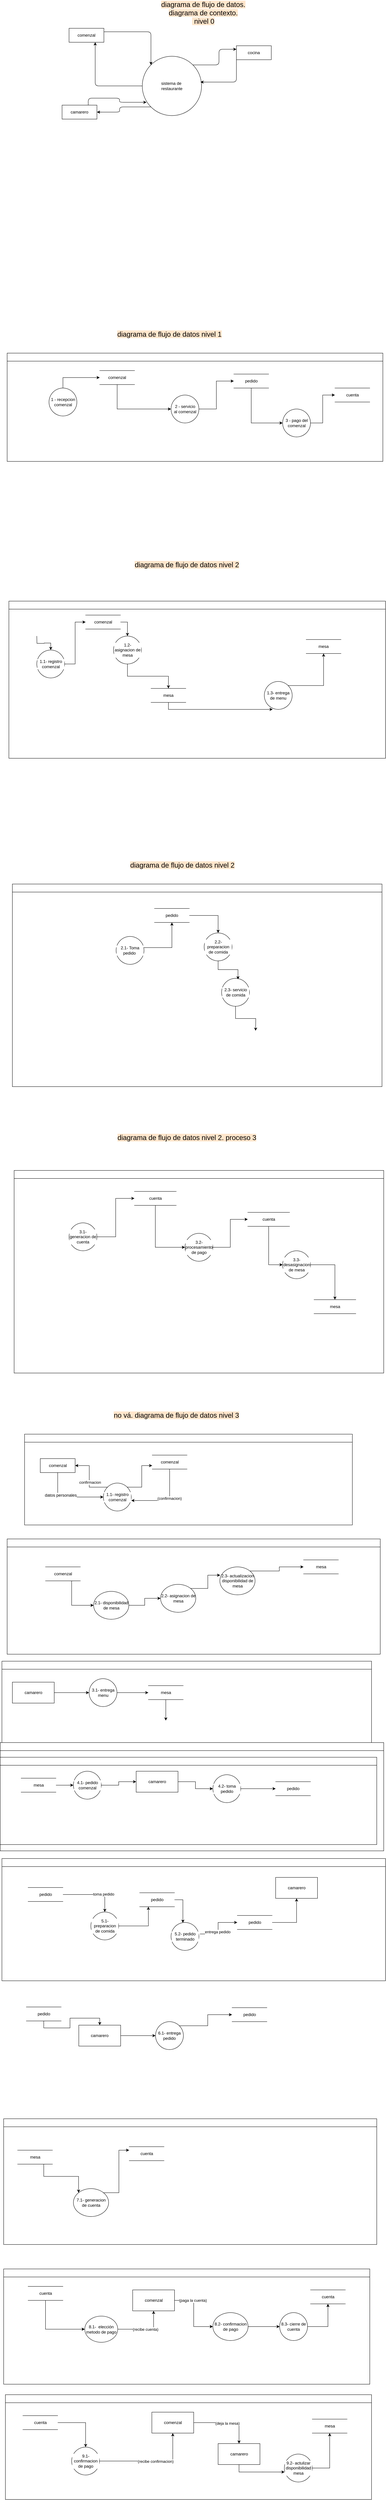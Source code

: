 <mxfile version="24.7.5" pages="2">
  <diagram name="DFD" id="tKVeg3ggSsishcGOA-tO">
    <mxGraphModel dx="1665" dy="1492" grid="1" gridSize="10" guides="1" tooltips="1" connect="1" arrows="1" fold="1" page="1" pageScale="1" pageWidth="1169" pageHeight="827" math="0" shadow="0">
      <root>
        <mxCell id="0" />
        <mxCell id="1" parent="0" />
        <mxCell id="35xZo89x4o3O-BKi1LXz-7" style="edgeStyle=orthogonalEdgeStyle;shape=connector;curved=0;rounded=1;orthogonalLoop=1;jettySize=auto;html=1;exitX=1;exitY=0.25;exitDx=0;exitDy=0;entryX=0;entryY=0;entryDx=0;entryDy=0;strokeColor=default;align=center;verticalAlign=middle;fontFamily=Helvetica;fontSize=12;fontColor=default;labelBackgroundColor=default;endArrow=classic;" parent="1" source="xR-uebJGpudryA0DvjkG-1" target="35xZo89x4o3O-BKi1LXz-3" edge="1">
          <mxGeometry relative="1" as="geometry" />
        </mxCell>
        <mxCell id="xR-uebJGpudryA0DvjkG-1" value="comenzal" style="rounded=0;whiteSpace=wrap;html=1;" parent="1" vertex="1">
          <mxGeometry x="230" y="-610" width="100" height="40" as="geometry" />
        </mxCell>
        <mxCell id="35xZo89x4o3O-BKi1LXz-1" value="camarero" style="rounded=0;whiteSpace=wrap;html=1;" parent="1" vertex="1">
          <mxGeometry x="210" y="-390" width="100" height="40" as="geometry" />
        </mxCell>
        <mxCell id="35xZo89x4o3O-BKi1LXz-2" value="cocina" style="rounded=0;whiteSpace=wrap;html=1;" parent="1" vertex="1">
          <mxGeometry x="710" y="-560" width="100" height="40" as="geometry" />
        </mxCell>
        <mxCell id="35xZo89x4o3O-BKi1LXz-5" style="edgeStyle=orthogonalEdgeStyle;rounded=1;orthogonalLoop=1;jettySize=auto;html=1;exitX=1;exitY=0;exitDx=0;exitDy=0;entryX=0;entryY=0.25;entryDx=0;entryDy=0;fontFamily=Helvetica;fontSize=12;fontColor=default;curved=0;" parent="1" source="35xZo89x4o3O-BKi1LXz-3" target="35xZo89x4o3O-BKi1LXz-2" edge="1">
          <mxGeometry relative="1" as="geometry" />
        </mxCell>
        <mxCell id="35xZo89x4o3O-BKi1LXz-12" style="edgeStyle=orthogonalEdgeStyle;shape=connector;curved=0;rounded=1;orthogonalLoop=1;jettySize=auto;html=1;exitX=0;exitY=0.5;exitDx=0;exitDy=0;entryX=0.75;entryY=1;entryDx=0;entryDy=0;strokeColor=default;align=center;verticalAlign=middle;fontFamily=Helvetica;fontSize=12;fontColor=default;labelBackgroundColor=default;endArrow=classic;" parent="1" source="35xZo89x4o3O-BKi1LXz-3" target="xR-uebJGpudryA0DvjkG-1" edge="1">
          <mxGeometry relative="1" as="geometry" />
        </mxCell>
        <mxCell id="35xZo89x4o3O-BKi1LXz-14" style="edgeStyle=orthogonalEdgeStyle;shape=connector;curved=0;rounded=1;orthogonalLoop=1;jettySize=auto;html=1;exitX=0;exitY=1;exitDx=0;exitDy=0;entryX=1;entryY=0.5;entryDx=0;entryDy=0;strokeColor=default;align=center;verticalAlign=middle;fontFamily=Helvetica;fontSize=12;fontColor=default;labelBackgroundColor=default;endArrow=classic;" parent="1" source="35xZo89x4o3O-BKi1LXz-3" target="35xZo89x4o3O-BKi1LXz-1" edge="1">
          <mxGeometry relative="1" as="geometry" />
        </mxCell>
        <mxCell id="35xZo89x4o3O-BKi1LXz-3" value="sistema de&amp;nbsp;&lt;div&gt;restaurante&lt;/div&gt;" style="ellipse;whiteSpace=wrap;html=1;aspect=fixed;rounded=0;strokeColor=default;align=center;verticalAlign=middle;fontFamily=Helvetica;fontSize=12;fontColor=default;fillColor=default;" parent="1" vertex="1">
          <mxGeometry x="440" y="-530" width="170" height="170" as="geometry" />
        </mxCell>
        <mxCell id="35xZo89x4o3O-BKi1LXz-6" style="edgeStyle=orthogonalEdgeStyle;shape=connector;curved=0;rounded=1;orthogonalLoop=1;jettySize=auto;html=1;exitX=0;exitY=1;exitDx=0;exitDy=0;entryX=0.982;entryY=0.435;entryDx=0;entryDy=0;entryPerimeter=0;strokeColor=default;align=center;verticalAlign=middle;fontFamily=Helvetica;fontSize=12;fontColor=default;labelBackgroundColor=default;endArrow=classic;" parent="1" source="35xZo89x4o3O-BKi1LXz-2" target="35xZo89x4o3O-BKi1LXz-3" edge="1">
          <mxGeometry relative="1" as="geometry" />
        </mxCell>
        <mxCell id="35xZo89x4o3O-BKi1LXz-13" style="edgeStyle=orthogonalEdgeStyle;shape=connector;curved=0;rounded=1;orthogonalLoop=1;jettySize=auto;html=1;exitX=0.75;exitY=0;exitDx=0;exitDy=0;entryX=0.071;entryY=0.776;entryDx=0;entryDy=0;entryPerimeter=0;strokeColor=default;align=center;verticalAlign=middle;fontFamily=Helvetica;fontSize=12;fontColor=default;labelBackgroundColor=default;endArrow=classic;" parent="1" source="35xZo89x4o3O-BKi1LXz-1" target="35xZo89x4o3O-BKi1LXz-3" edge="1">
          <mxGeometry relative="1" as="geometry" />
        </mxCell>
        <mxCell id="35xZo89x4o3O-BKi1LXz-15" value="&lt;font style=&quot;font-size: 20px; background-color: rgb(255, 230, 204);&quot;&gt;diagrama de flujo de datos. &lt;br&gt;diagrama de contexto.&lt;br&gt;&amp;nbsp;nivel 0&lt;/font&gt;" style="text;html=1;align=center;verticalAlign=middle;whiteSpace=wrap;rounded=0;fontFamily=Helvetica;fontSize=12;fontColor=default;labelBackgroundColor=default;" parent="1" vertex="1">
          <mxGeometry x="400" y="-670" width="430" height="30" as="geometry" />
        </mxCell>
        <mxCell id="35xZo89x4o3O-BKi1LXz-17" value="&lt;font style=&quot;font-size: 20px; background-color: rgb(255, 230, 204);&quot;&gt;diagrama de flujo de datos nivel 1&lt;/font&gt;" style="text;html=1;align=center;verticalAlign=middle;whiteSpace=wrap;rounded=0;fontFamily=Helvetica;fontSize=12;fontColor=default;labelBackgroundColor=default;" parent="1" vertex="1">
          <mxGeometry x="302.5" y="250" width="430" height="30" as="geometry" />
        </mxCell>
        <mxCell id="35xZo89x4o3O-BKi1LXz-25" value="" style="swimlane;whiteSpace=wrap;html=1;rounded=0;strokeColor=default;align=center;verticalAlign=middle;fontFamily=Helvetica;fontSize=12;fontColor=default;labelBackgroundColor=default;fillColor=default;" parent="1" vertex="1">
          <mxGeometry x="57.5" y="1030" width="1080" height="450" as="geometry">
            <mxRectangle x="115" y="460" width="90" height="30" as="alternateBounds" />
          </mxGeometry>
        </mxCell>
        <mxCell id="r-UByd7eORqH0IU8JEel-66" style="edgeStyle=orthogonalEdgeStyle;rounded=0;orthogonalLoop=1;jettySize=auto;html=1;exitX=1;exitY=0.5;exitDx=0;exitDy=0;entryX=0;entryY=0.5;entryDx=0;entryDy=0;" parent="35xZo89x4o3O-BKi1LXz-25" source="35xZo89x4o3O-BKi1LXz-26" target="35xZo89x4o3O-BKi1LXz-39" edge="1">
          <mxGeometry relative="1" as="geometry" />
        </mxCell>
        <mxCell id="35xZo89x4o3O-BKi1LXz-26" value="1.1- registro comenzal" style="ellipse;whiteSpace=wrap;html=1;aspect=fixed;rounded=0;strokeColor=default;align=center;verticalAlign=middle;fontFamily=Helvetica;fontSize=12;fontColor=default;labelBackgroundColor=default;fillColor=default;" parent="35xZo89x4o3O-BKi1LXz-25" vertex="1">
          <mxGeometry x="80" y="140" width="80" height="80" as="geometry" />
        </mxCell>
        <mxCell id="r-UByd7eORqH0IU8JEel-58" style="edgeStyle=orthogonalEdgeStyle;rounded=0;orthogonalLoop=1;jettySize=auto;html=1;exitX=0.5;exitY=1;exitDx=0;exitDy=0;entryX=0.5;entryY=0;entryDx=0;entryDy=0;" parent="35xZo89x4o3O-BKi1LXz-25" source="35xZo89x4o3O-BKi1LXz-27" target="r-UByd7eORqH0IU8JEel-57" edge="1">
          <mxGeometry relative="1" as="geometry" />
        </mxCell>
        <mxCell id="35xZo89x4o3O-BKi1LXz-27" value="1.2- asignacion de mesa" style="ellipse;whiteSpace=wrap;html=1;aspect=fixed;rounded=0;strokeColor=default;align=center;verticalAlign=middle;fontFamily=Helvetica;fontSize=12;fontColor=default;labelBackgroundColor=default;fillColor=default;" parent="35xZo89x4o3O-BKi1LXz-25" vertex="1">
          <mxGeometry x="300" y="100" width="80" height="80" as="geometry" />
        </mxCell>
        <mxCell id="r-UByd7eORqH0IU8JEel-64" style="edgeStyle=orthogonalEdgeStyle;rounded=0;orthogonalLoop=1;jettySize=auto;html=1;exitX=1;exitY=0.5;exitDx=0;exitDy=0;" parent="35xZo89x4o3O-BKi1LXz-25" source="35xZo89x4o3O-BKi1LXz-39" target="35xZo89x4o3O-BKi1LXz-27" edge="1">
          <mxGeometry relative="1" as="geometry" />
        </mxCell>
        <mxCell id="35xZo89x4o3O-BKi1LXz-39" value="comenzal" style="shape=partialRectangle;whiteSpace=wrap;html=1;left=0;right=0;fillColor=none;rounded=0;strokeColor=default;align=center;verticalAlign=middle;fontFamily=Helvetica;fontSize=12;fontColor=default;labelBackgroundColor=default;" parent="35xZo89x4o3O-BKi1LXz-25" vertex="1">
          <mxGeometry x="220" y="40" width="100" height="40" as="geometry" />
        </mxCell>
        <mxCell id="r-UByd7eORqH0IU8JEel-65" style="edgeStyle=orthogonalEdgeStyle;rounded=0;orthogonalLoop=1;jettySize=auto;html=1;exitX=0.5;exitY=1;exitDx=0;exitDy=0;" parent="35xZo89x4o3O-BKi1LXz-25" target="35xZo89x4o3O-BKi1LXz-26" edge="1">
          <mxGeometry relative="1" as="geometry">
            <mxPoint x="80" y="100" as="sourcePoint" />
          </mxGeometry>
        </mxCell>
        <mxCell id="r-UByd7eORqH0IU8JEel-59" style="edgeStyle=orthogonalEdgeStyle;rounded=0;orthogonalLoop=1;jettySize=auto;html=1;exitX=0.5;exitY=1;exitDx=0;exitDy=0;entryX=0.3;entryY=0.988;entryDx=0;entryDy=0;entryPerimeter=0;" parent="35xZo89x4o3O-BKi1LXz-25" source="r-UByd7eORqH0IU8JEel-57" target="9GQM13vwtOAGKBeuw_km-107" edge="1">
          <mxGeometry relative="1" as="geometry">
            <mxPoint x="627.5" y="340" as="targetPoint" />
          </mxGeometry>
        </mxCell>
        <mxCell id="r-UByd7eORqH0IU8JEel-57" value="mesa" style="shape=partialRectangle;whiteSpace=wrap;html=1;left=0;right=0;fillColor=none;rounded=0;strokeColor=default;align=center;verticalAlign=middle;fontFamily=Helvetica;fontSize=12;fontColor=default;labelBackgroundColor=default;" parent="35xZo89x4o3O-BKi1LXz-25" vertex="1">
          <mxGeometry x="407.5" y="250" width="100" height="40" as="geometry" />
        </mxCell>
        <mxCell id="w0YGKXnftM9V9Y6ZemWU-2" style="edgeStyle=orthogonalEdgeStyle;rounded=0;orthogonalLoop=1;jettySize=auto;html=1;exitX=1;exitY=0;exitDx=0;exitDy=0;entryX=0.5;entryY=1;entryDx=0;entryDy=0;fontFamily=Helvetica;fontSize=12;fontColor=default;" edge="1" parent="35xZo89x4o3O-BKi1LXz-25" source="9GQM13vwtOAGKBeuw_km-107" target="w0YGKXnftM9V9Y6ZemWU-1">
          <mxGeometry relative="1" as="geometry" />
        </mxCell>
        <mxCell id="9GQM13vwtOAGKBeuw_km-107" value="1.3- entrega de menu" style="ellipse;whiteSpace=wrap;html=1;rounded=0;" parent="35xZo89x4o3O-BKi1LXz-25" vertex="1">
          <mxGeometry x="732.5" y="230" width="80" height="80" as="geometry" />
        </mxCell>
        <mxCell id="w0YGKXnftM9V9Y6ZemWU-1" value="mesa" style="shape=partialRectangle;whiteSpace=wrap;html=1;left=0;right=0;fillColor=none;rounded=0;strokeColor=default;align=center;verticalAlign=middle;fontFamily=Helvetica;fontSize=12;fontColor=default;labelBackgroundColor=default;" vertex="1" parent="35xZo89x4o3O-BKi1LXz-25">
          <mxGeometry x="852.5" y="110" width="100" height="40" as="geometry" />
        </mxCell>
        <mxCell id="35xZo89x4o3O-BKi1LXz-36" value="&lt;font data-dm-inline-bgcolor=&quot;&quot; style=&quot;font-size: 20px; background-color: rgb(255, 230, 204); --dm-inline-bgcolor: #4d2100;&quot;&gt;no vá. diagrama de flujo de datos nivel 3&lt;/font&gt;" style="text;html=1;align=center;verticalAlign=middle;whiteSpace=wrap;rounded=0;fontFamily=Helvetica;fontSize=12;fontColor=default;labelBackgroundColor=default;" parent="1" vertex="1">
          <mxGeometry x="322.5" y="3345" width="430" height="30" as="geometry" />
        </mxCell>
        <mxCell id="35xZo89x4o3O-BKi1LXz-37" value="" style="swimlane;whiteSpace=wrap;html=1;rounded=0;strokeColor=default;align=center;verticalAlign=middle;fontFamily=Helvetica;fontSize=12;fontColor=default;labelBackgroundColor=default;fillColor=default;startSize=23;" parent="1" vertex="1">
          <mxGeometry x="102.5" y="3415" width="940" height="260" as="geometry" />
        </mxCell>
        <mxCell id="9GQM13vwtOAGKBeuw_km-28" style="edgeStyle=orthogonalEdgeStyle;rounded=0;orthogonalLoop=1;jettySize=auto;html=1;exitX=0;exitY=0;exitDx=0;exitDy=0;entryX=1;entryY=0.5;entryDx=0;entryDy=0;" parent="35xZo89x4o3O-BKi1LXz-37" source="35xZo89x4o3O-BKi1LXz-38" target="35xZo89x4o3O-BKi1LXz-53" edge="1">
          <mxGeometry relative="1" as="geometry" />
        </mxCell>
        <mxCell id="9GQM13vwtOAGKBeuw_km-29" value="confirmacion" style="edgeLabel;html=1;align=center;verticalAlign=middle;resizable=0;points=[];" parent="9GQM13vwtOAGKBeuw_km-28" vertex="1" connectable="0">
          <mxGeometry x="-0.139" y="-2" relative="1" as="geometry">
            <mxPoint as="offset" />
          </mxGeometry>
        </mxCell>
        <mxCell id="9GQM13vwtOAGKBeuw_km-32" style="edgeStyle=orthogonalEdgeStyle;rounded=0;orthogonalLoop=1;jettySize=auto;html=1;exitX=1;exitY=0;exitDx=0;exitDy=0;entryX=0;entryY=0.75;entryDx=0;entryDy=0;" parent="35xZo89x4o3O-BKi1LXz-37" source="35xZo89x4o3O-BKi1LXz-38" target="9GQM13vwtOAGKBeuw_km-30" edge="1">
          <mxGeometry relative="1" as="geometry" />
        </mxCell>
        <mxCell id="35xZo89x4o3O-BKi1LXz-38" value="1.1- registro comenzal" style="ellipse;whiteSpace=wrap;html=1;aspect=fixed;rounded=0;strokeColor=default;align=center;verticalAlign=middle;fontFamily=Helvetica;fontSize=12;fontColor=default;labelBackgroundColor=default;fillColor=default;" parent="35xZo89x4o3O-BKi1LXz-37" vertex="1">
          <mxGeometry x="226" y="140" width="80" height="80" as="geometry" />
        </mxCell>
        <mxCell id="35xZo89x4o3O-BKi1LXz-54" style="edgeStyle=orthogonalEdgeStyle;shape=connector;curved=0;rounded=1;orthogonalLoop=1;jettySize=auto;html=1;exitX=0.5;exitY=1;exitDx=0;exitDy=0;entryX=0;entryY=0.5;entryDx=0;entryDy=0;strokeColor=default;align=center;verticalAlign=middle;fontFamily=Helvetica;fontSize=12;fontColor=default;labelBackgroundColor=default;endArrow=classic;" parent="35xZo89x4o3O-BKi1LXz-37" source="35xZo89x4o3O-BKi1LXz-53" target="35xZo89x4o3O-BKi1LXz-38" edge="1">
          <mxGeometry relative="1" as="geometry" />
        </mxCell>
        <mxCell id="35xZo89x4o3O-BKi1LXz-55" value="datos personales" style="edgeLabel;html=1;align=center;verticalAlign=middle;resizable=0;points=[];rounded=0;strokeColor=default;fontFamily=Helvetica;fontSize=12;fontColor=default;labelBackgroundColor=default;fillColor=none;" parent="35xZo89x4o3O-BKi1LXz-54" vertex="1" connectable="0">
          <mxGeometry x="-0.221" y="5" relative="1" as="geometry">
            <mxPoint as="offset" />
          </mxGeometry>
        </mxCell>
        <mxCell id="35xZo89x4o3O-BKi1LXz-53" value="comenzal" style="rounded=0;whiteSpace=wrap;html=1;" parent="35xZo89x4o3O-BKi1LXz-37" vertex="1">
          <mxGeometry x="45" y="70" width="100" height="40" as="geometry" />
        </mxCell>
        <mxCell id="9GQM13vwtOAGKBeuw_km-30" value="comenzal" style="shape=partialRectangle;whiteSpace=wrap;html=1;left=0;right=0;fillColor=none;rounded=0;strokeColor=default;align=center;verticalAlign=middle;fontFamily=Helvetica;fontSize=12;fontColor=default;labelBackgroundColor=default;" parent="35xZo89x4o3O-BKi1LXz-37" vertex="1">
          <mxGeometry x="366" y="60" width="100" height="40" as="geometry" />
        </mxCell>
        <mxCell id="9GQM13vwtOAGKBeuw_km-43" style="edgeStyle=orthogonalEdgeStyle;rounded=0;orthogonalLoop=1;jettySize=auto;html=1;exitX=0.5;exitY=1;exitDx=0;exitDy=0;entryX=1;entryY=0.625;entryDx=0;entryDy=0;entryPerimeter=0;" parent="35xZo89x4o3O-BKi1LXz-37" source="9GQM13vwtOAGKBeuw_km-30" target="35xZo89x4o3O-BKi1LXz-38" edge="1">
          <mxGeometry relative="1" as="geometry" />
        </mxCell>
        <mxCell id="r-UByd7eORqH0IU8JEel-9" value="(confirmacion)" style="edgeLabel;html=1;align=center;verticalAlign=middle;resizable=0;points=[];" parent="9GQM13vwtOAGKBeuw_km-43" vertex="1" connectable="0">
          <mxGeometry x="-0.16" y="-1" relative="1" as="geometry">
            <mxPoint as="offset" />
          </mxGeometry>
        </mxCell>
        <mxCell id="9GQM13vwtOAGKBeuw_km-44" value="" style="swimlane;whiteSpace=wrap;html=1;" parent="1" vertex="1">
          <mxGeometry x="52.5" y="3715" width="1070" height="330" as="geometry" />
        </mxCell>
        <mxCell id="9GQM13vwtOAGKBeuw_km-46" value="comenzal" style="shape=partialRectangle;whiteSpace=wrap;html=1;left=0;right=0;fillColor=none;rounded=0;strokeColor=default;align=center;verticalAlign=middle;fontFamily=Helvetica;fontSize=12;fontColor=default;labelBackgroundColor=default;" parent="9GQM13vwtOAGKBeuw_km-44" vertex="1">
          <mxGeometry x="110" y="80" width="100" height="40" as="geometry" />
        </mxCell>
        <mxCell id="9GQM13vwtOAGKBeuw_km-54" value="2.2- asignacion de mesa" style="ellipse;whiteSpace=wrap;html=1;aspect=fixed;" parent="9GQM13vwtOAGKBeuw_km-44" vertex="1">
          <mxGeometry x="440" y="130" width="101" height="80" as="geometry" />
        </mxCell>
        <mxCell id="9GQM13vwtOAGKBeuw_km-56" value="mesa" style="shape=partialRectangle;whiteSpace=wrap;html=1;left=0;right=0;fillColor=none;rounded=0;strokeColor=default;align=center;verticalAlign=middle;fontFamily=Helvetica;fontSize=12;fontColor=default;labelBackgroundColor=default;" parent="9GQM13vwtOAGKBeuw_km-44" vertex="1">
          <mxGeometry x="850" y="60" width="100" height="40" as="geometry" />
        </mxCell>
        <mxCell id="9GQM13vwtOAGKBeuw_km-61" style="edgeStyle=orthogonalEdgeStyle;rounded=0;orthogonalLoop=1;jettySize=auto;html=1;exitX=1;exitY=0;exitDx=0;exitDy=0;" parent="9GQM13vwtOAGKBeuw_km-44" source="9GQM13vwtOAGKBeuw_km-59" target="9GQM13vwtOAGKBeuw_km-56" edge="1">
          <mxGeometry relative="1" as="geometry" />
        </mxCell>
        <mxCell id="9GQM13vwtOAGKBeuw_km-59" value="2.3- actualizacion disponibilidad de mesa" style="ellipse;whiteSpace=wrap;html=1;aspect=fixed;" parent="9GQM13vwtOAGKBeuw_km-44" vertex="1">
          <mxGeometry x="610" y="80" width="101" height="80" as="geometry" />
        </mxCell>
        <mxCell id="9GQM13vwtOAGKBeuw_km-60" style="edgeStyle=orthogonalEdgeStyle;rounded=0;orthogonalLoop=1;jettySize=auto;html=1;exitX=1;exitY=0;exitDx=0;exitDy=0;entryX=0.01;entryY=0.297;entryDx=0;entryDy=0;entryPerimeter=0;" parent="9GQM13vwtOAGKBeuw_km-44" source="9GQM13vwtOAGKBeuw_km-54" target="9GQM13vwtOAGKBeuw_km-59" edge="1">
          <mxGeometry relative="1" as="geometry" />
        </mxCell>
        <mxCell id="9GQM13vwtOAGKBeuw_km-55" style="edgeStyle=orthogonalEdgeStyle;rounded=0;orthogonalLoop=1;jettySize=auto;html=1;exitX=1;exitY=0.5;exitDx=0;exitDy=0;entryX=0;entryY=0.5;entryDx=0;entryDy=0;" parent="1" source="9GQM13vwtOAGKBeuw_km-47" target="9GQM13vwtOAGKBeuw_km-54" edge="1">
          <mxGeometry relative="1" as="geometry" />
        </mxCell>
        <mxCell id="9GQM13vwtOAGKBeuw_km-47" value="2.1- disponibilidad de mesa" style="ellipse;whiteSpace=wrap;html=1;aspect=fixed;" parent="1" vertex="1">
          <mxGeometry x="300.5" y="3865" width="101" height="80" as="geometry" />
        </mxCell>
        <mxCell id="9GQM13vwtOAGKBeuw_km-48" style="edgeStyle=orthogonalEdgeStyle;rounded=0;orthogonalLoop=1;jettySize=auto;html=1;exitX=0.75;exitY=1;exitDx=0;exitDy=0;entryX=0;entryY=0.5;entryDx=0;entryDy=0;" parent="1" source="9GQM13vwtOAGKBeuw_km-46" target="9GQM13vwtOAGKBeuw_km-47" edge="1">
          <mxGeometry relative="1" as="geometry" />
        </mxCell>
        <mxCell id="9GQM13vwtOAGKBeuw_km-45" value="" style="swimlane;whiteSpace=wrap;html=1;startSize=23;" parent="1" vertex="1">
          <mxGeometry x="42.5" y="5375" width="1070" height="360" as="geometry" />
        </mxCell>
        <mxCell id="9GQM13vwtOAGKBeuw_km-62" value="mesa" style="shape=partialRectangle;whiteSpace=wrap;html=1;left=0;right=0;fillColor=none;rounded=0;strokeColor=default;align=center;verticalAlign=middle;fontFamily=Helvetica;fontSize=12;fontColor=default;labelBackgroundColor=default;" parent="9GQM13vwtOAGKBeuw_km-45" vertex="1">
          <mxGeometry x="40" y="90" width="100" height="40" as="geometry" />
        </mxCell>
        <mxCell id="9GQM13vwtOAGKBeuw_km-75" style="edgeStyle=orthogonalEdgeStyle;rounded=0;orthogonalLoop=1;jettySize=auto;html=1;exitX=1;exitY=0;exitDx=0;exitDy=0;entryX=0;entryY=0.25;entryDx=0;entryDy=0;" parent="9GQM13vwtOAGKBeuw_km-45" source="9GQM13vwtOAGKBeuw_km-65" target="9GQM13vwtOAGKBeuw_km-74" edge="1">
          <mxGeometry relative="1" as="geometry" />
        </mxCell>
        <mxCell id="9GQM13vwtOAGKBeuw_km-65" value="7.1- generacion de cuenta" style="ellipse;whiteSpace=wrap;html=1;aspect=fixed;" parent="9GQM13vwtOAGKBeuw_km-45" vertex="1">
          <mxGeometry x="200" y="200" width="101" height="80" as="geometry" />
        </mxCell>
        <mxCell id="9GQM13vwtOAGKBeuw_km-67" style="edgeStyle=orthogonalEdgeStyle;rounded=0;orthogonalLoop=1;jettySize=auto;html=1;exitX=0.75;exitY=1;exitDx=0;exitDy=0;entryX=0;entryY=0;entryDx=0;entryDy=0;" parent="9GQM13vwtOAGKBeuw_km-45" source="9GQM13vwtOAGKBeuw_km-62" target="9GQM13vwtOAGKBeuw_km-65" edge="1">
          <mxGeometry relative="1" as="geometry">
            <mxPoint x="155.757" y="198.96" as="targetPoint" />
          </mxGeometry>
        </mxCell>
        <mxCell id="9GQM13vwtOAGKBeuw_km-74" value="cuenta" style="shape=partialRectangle;whiteSpace=wrap;html=1;left=0;right=0;fillColor=none;rounded=0;strokeColor=default;align=center;verticalAlign=middle;fontFamily=Helvetica;fontSize=12;fontColor=default;labelBackgroundColor=default;" parent="9GQM13vwtOAGKBeuw_km-45" vertex="1">
          <mxGeometry x="360" y="80" width="100" height="40" as="geometry" />
        </mxCell>
        <mxCell id="9GQM13vwtOAGKBeuw_km-76" value="" style="swimlane;whiteSpace=wrap;html=1;" parent="1" vertex="1">
          <mxGeometry x="42.5" y="5805" width="1050" height="330" as="geometry" />
        </mxCell>
        <mxCell id="9GQM13vwtOAGKBeuw_km-81" style="edgeStyle=orthogonalEdgeStyle;rounded=0;orthogonalLoop=1;jettySize=auto;html=1;exitX=0.5;exitY=1;exitDx=0;exitDy=0;entryX=0;entryY=0.5;entryDx=0;entryDy=0;" parent="9GQM13vwtOAGKBeuw_km-76" source="9GQM13vwtOAGKBeuw_km-77" target="9GQM13vwtOAGKBeuw_km-80" edge="1">
          <mxGeometry relative="1" as="geometry" />
        </mxCell>
        <mxCell id="9GQM13vwtOAGKBeuw_km-77" value="cuenta" style="shape=partialRectangle;whiteSpace=wrap;html=1;left=0;right=0;fillColor=none;rounded=0;strokeColor=default;align=center;verticalAlign=middle;fontFamily=Helvetica;fontSize=12;fontColor=default;labelBackgroundColor=default;" parent="9GQM13vwtOAGKBeuw_km-76" vertex="1">
          <mxGeometry x="70" y="50" width="100" height="40" as="geometry" />
        </mxCell>
        <mxCell id="9GQM13vwtOAGKBeuw_km-84" value="" style="edgeStyle=orthogonalEdgeStyle;rounded=0;orthogonalLoop=1;jettySize=auto;html=1;" parent="9GQM13vwtOAGKBeuw_km-76" source="9GQM13vwtOAGKBeuw_km-78" target="9GQM13vwtOAGKBeuw_km-83" edge="1">
          <mxGeometry relative="1" as="geometry" />
        </mxCell>
        <mxCell id="9GQM13vwtOAGKBeuw_km-78" value="8.2- confirmacion de pago" style="ellipse;whiteSpace=wrap;html=1;aspect=fixed;" parent="9GQM13vwtOAGKBeuw_km-76" vertex="1">
          <mxGeometry x="600" y="125" width="101" height="80" as="geometry" />
        </mxCell>
        <mxCell id="9GQM13vwtOAGKBeuw_km-101" value="" style="edgeStyle=orthogonalEdgeStyle;rounded=0;orthogonalLoop=1;jettySize=auto;html=1;" parent="9GQM13vwtOAGKBeuw_km-76" source="9GQM13vwtOAGKBeuw_km-80" target="9GQM13vwtOAGKBeuw_km-100" edge="1">
          <mxGeometry relative="1" as="geometry" />
        </mxCell>
        <mxCell id="9GQM13vwtOAGKBeuw_km-104" value="(recibe cuenta)" style="edgeLabel;html=1;align=center;verticalAlign=middle;resizable=0;points=[];" parent="9GQM13vwtOAGKBeuw_km-101" vertex="1" connectable="0">
          <mxGeometry x="0.02" relative="1" as="geometry">
            <mxPoint as="offset" />
          </mxGeometry>
        </mxCell>
        <mxCell id="9GQM13vwtOAGKBeuw_km-80" value="8.1-&amp;nbsp; elección metodo de pago" style="ellipse;whiteSpace=wrap;html=1;aspect=fixed;" parent="9GQM13vwtOAGKBeuw_km-76" vertex="1">
          <mxGeometry x="232.62" y="135" width="94.68" height="75" as="geometry" />
        </mxCell>
        <mxCell id="9GQM13vwtOAGKBeuw_km-86" style="edgeStyle=orthogonalEdgeStyle;rounded=0;orthogonalLoop=1;jettySize=auto;html=1;exitX=1;exitY=0.5;exitDx=0;exitDy=0;" parent="9GQM13vwtOAGKBeuw_km-76" source="9GQM13vwtOAGKBeuw_km-83" target="9GQM13vwtOAGKBeuw_km-85" edge="1">
          <mxGeometry relative="1" as="geometry" />
        </mxCell>
        <mxCell id="9GQM13vwtOAGKBeuw_km-83" value="8.3- cierre de cuenta" style="ellipse;whiteSpace=wrap;html=1;" parent="9GQM13vwtOAGKBeuw_km-76" vertex="1">
          <mxGeometry x="791.5" y="125" width="80" height="80" as="geometry" />
        </mxCell>
        <mxCell id="9GQM13vwtOAGKBeuw_km-85" value="cuenta" style="shape=partialRectangle;whiteSpace=wrap;html=1;left=0;right=0;fillColor=none;rounded=0;strokeColor=default;align=center;verticalAlign=middle;fontFamily=Helvetica;fontSize=12;fontColor=default;labelBackgroundColor=default;" parent="9GQM13vwtOAGKBeuw_km-76" vertex="1">
          <mxGeometry x="880" y="60" width="100" height="40" as="geometry" />
        </mxCell>
        <mxCell id="9GQM13vwtOAGKBeuw_km-102" style="edgeStyle=orthogonalEdgeStyle;rounded=0;orthogonalLoop=1;jettySize=auto;html=1;exitX=1;exitY=0.5;exitDx=0;exitDy=0;entryX=0;entryY=0.5;entryDx=0;entryDy=0;" parent="9GQM13vwtOAGKBeuw_km-76" source="9GQM13vwtOAGKBeuw_km-100" target="9GQM13vwtOAGKBeuw_km-78" edge="1">
          <mxGeometry relative="1" as="geometry" />
        </mxCell>
        <mxCell id="9GQM13vwtOAGKBeuw_km-103" value="(paga la cuenta)" style="edgeLabel;html=1;align=center;verticalAlign=middle;resizable=0;points=[];" parent="9GQM13vwtOAGKBeuw_km-102" vertex="1" connectable="0">
          <mxGeometry x="-0.437" relative="1" as="geometry">
            <mxPoint as="offset" />
          </mxGeometry>
        </mxCell>
        <mxCell id="9GQM13vwtOAGKBeuw_km-100" value="comenzal" style="whiteSpace=wrap;html=1;" parent="9GQM13vwtOAGKBeuw_km-76" vertex="1">
          <mxGeometry x="370" y="60" width="120" height="60" as="geometry" />
        </mxCell>
        <mxCell id="9GQM13vwtOAGKBeuw_km-87" value="" style="swimlane;whiteSpace=wrap;html=1;" parent="1" vertex="1">
          <mxGeometry x="47.5" y="6165" width="1050" height="300" as="geometry" />
        </mxCell>
        <mxCell id="9GQM13vwtOAGKBeuw_km-90" value="" style="edgeStyle=orthogonalEdgeStyle;rounded=0;orthogonalLoop=1;jettySize=auto;html=1;" parent="9GQM13vwtOAGKBeuw_km-87" source="9GQM13vwtOAGKBeuw_km-88" target="9GQM13vwtOAGKBeuw_km-89" edge="1">
          <mxGeometry relative="1" as="geometry" />
        </mxCell>
        <mxCell id="9GQM13vwtOAGKBeuw_km-88" value="cuenta" style="shape=partialRectangle;whiteSpace=wrap;html=1;left=0;right=0;fillColor=none;rounded=0;strokeColor=default;align=center;verticalAlign=middle;fontFamily=Helvetica;fontSize=12;fontColor=default;labelBackgroundColor=default;" parent="9GQM13vwtOAGKBeuw_km-87" vertex="1">
          <mxGeometry x="50" y="60" width="100" height="40" as="geometry" />
        </mxCell>
        <mxCell id="9GQM13vwtOAGKBeuw_km-96" value="" style="edgeStyle=orthogonalEdgeStyle;rounded=0;orthogonalLoop=1;jettySize=auto;html=1;" parent="9GQM13vwtOAGKBeuw_km-87" source="9GQM13vwtOAGKBeuw_km-89" target="9GQM13vwtOAGKBeuw_km-95" edge="1">
          <mxGeometry relative="1" as="geometry" />
        </mxCell>
        <mxCell id="9GQM13vwtOAGKBeuw_km-98" value="(recibe confirmacion)" style="edgeLabel;html=1;align=center;verticalAlign=middle;resizable=0;points=[];" parent="9GQM13vwtOAGKBeuw_km-96" vertex="1" connectable="0">
          <mxGeometry x="0.107" y="-1" relative="1" as="geometry">
            <mxPoint as="offset" />
          </mxGeometry>
        </mxCell>
        <mxCell id="9GQM13vwtOAGKBeuw_km-89" value="9.1- confirmacion de pago" style="ellipse;whiteSpace=wrap;html=1;fillColor=none;rounded=0;labelBackgroundColor=default;strokeColor=default;" parent="9GQM13vwtOAGKBeuw_km-87" vertex="1">
          <mxGeometry x="190" y="150" width="80" height="80" as="geometry" />
        </mxCell>
        <mxCell id="9GQM13vwtOAGKBeuw_km-94" style="edgeStyle=orthogonalEdgeStyle;rounded=0;orthogonalLoop=1;jettySize=auto;html=1;exitX=1;exitY=0.5;exitDx=0;exitDy=0;" parent="9GQM13vwtOAGKBeuw_km-87" source="9GQM13vwtOAGKBeuw_km-91" target="9GQM13vwtOAGKBeuw_km-93" edge="1">
          <mxGeometry relative="1" as="geometry" />
        </mxCell>
        <mxCell id="9GQM13vwtOAGKBeuw_km-91" value="9.2- actulizar disponibilidad mesa" style="ellipse;whiteSpace=wrap;html=1;fillColor=none;rounded=0;labelBackgroundColor=default;" parent="9GQM13vwtOAGKBeuw_km-87" vertex="1">
          <mxGeometry x="800" y="170" width="80" height="80" as="geometry" />
        </mxCell>
        <mxCell id="9GQM13vwtOAGKBeuw_km-93" value="mesa" style="shape=partialRectangle;whiteSpace=wrap;html=1;left=0;right=0;fillColor=none;rounded=0;strokeColor=default;align=center;verticalAlign=middle;fontFamily=Helvetica;fontSize=12;fontColor=default;labelBackgroundColor=default;" parent="9GQM13vwtOAGKBeuw_km-87" vertex="1">
          <mxGeometry x="880" y="70" width="100" height="40" as="geometry" />
        </mxCell>
        <mxCell id="9GQM13vwtOAGKBeuw_km-97" style="edgeStyle=orthogonalEdgeStyle;rounded=0;orthogonalLoop=1;jettySize=auto;html=1;exitX=1;exitY=0.5;exitDx=0;exitDy=0;entryX=0.5;entryY=0;entryDx=0;entryDy=0;" parent="9GQM13vwtOAGKBeuw_km-87" source="9GQM13vwtOAGKBeuw_km-95" target="9GQM13vwtOAGKBeuw_km-105" edge="1">
          <mxGeometry relative="1" as="geometry">
            <mxPoint x="720" y="50" as="targetPoint" />
          </mxGeometry>
        </mxCell>
        <mxCell id="9GQM13vwtOAGKBeuw_km-99" value="(deja la mesa)" style="edgeLabel;html=1;align=center;verticalAlign=middle;resizable=0;points=[];" parent="9GQM13vwtOAGKBeuw_km-97" vertex="1" connectable="0">
          <mxGeometry x="0.013" y="-2" relative="1" as="geometry">
            <mxPoint as="offset" />
          </mxGeometry>
        </mxCell>
        <mxCell id="9GQM13vwtOAGKBeuw_km-95" value="comenzal" style="whiteSpace=wrap;html=1;fillColor=none;rounded=0;labelBackgroundColor=default;" parent="9GQM13vwtOAGKBeuw_km-87" vertex="1">
          <mxGeometry x="420" y="50" width="120" height="60" as="geometry" />
        </mxCell>
        <mxCell id="9GQM13vwtOAGKBeuw_km-105" value="camarero" style="whiteSpace=wrap;html=1;fillColor=none;rounded=0;labelBackgroundColor=default;" parent="9GQM13vwtOAGKBeuw_km-87" vertex="1">
          <mxGeometry x="610" y="140" width="120" height="60" as="geometry" />
        </mxCell>
        <mxCell id="9GQM13vwtOAGKBeuw_km-106" style="edgeStyle=orthogonalEdgeStyle;rounded=0;orthogonalLoop=1;jettySize=auto;html=1;exitX=0.5;exitY=1;exitDx=0;exitDy=0;entryX=0.008;entryY=0.642;entryDx=0;entryDy=0;entryPerimeter=0;" parent="9GQM13vwtOAGKBeuw_km-87" source="9GQM13vwtOAGKBeuw_km-105" target="9GQM13vwtOAGKBeuw_km-91" edge="1">
          <mxGeometry relative="1" as="geometry" />
        </mxCell>
        <mxCell id="9GQM13vwtOAGKBeuw_km-110" value="" style="swimlane;whiteSpace=wrap;html=1;" parent="1" vertex="1">
          <mxGeometry x="37.5" y="4065" width="1060" height="245" as="geometry" />
        </mxCell>
        <mxCell id="r-UByd7eORqH0IU8JEel-2" value="" style="edgeStyle=orthogonalEdgeStyle;rounded=0;orthogonalLoop=1;jettySize=auto;html=1;" parent="9GQM13vwtOAGKBeuw_km-110" source="9GQM13vwtOAGKBeuw_km-111" target="r-UByd7eORqH0IU8JEel-1" edge="1">
          <mxGeometry relative="1" as="geometry" />
        </mxCell>
        <mxCell id="9GQM13vwtOAGKBeuw_km-111" value="camarero" style="rounded=0;whiteSpace=wrap;html=1;" parent="9GQM13vwtOAGKBeuw_km-110" vertex="1">
          <mxGeometry x="30" y="60" width="120" height="60" as="geometry" />
        </mxCell>
        <mxCell id="r-UByd7eORqH0IU8JEel-4" style="edgeStyle=orthogonalEdgeStyle;rounded=0;orthogonalLoop=1;jettySize=auto;html=1;exitX=1;exitY=0.5;exitDx=0;exitDy=0;" parent="9GQM13vwtOAGKBeuw_km-110" source="r-UByd7eORqH0IU8JEel-1" target="r-UByd7eORqH0IU8JEel-3" edge="1">
          <mxGeometry relative="1" as="geometry" />
        </mxCell>
        <mxCell id="r-UByd7eORqH0IU8JEel-1" value="3.1- entrega menu" style="ellipse;whiteSpace=wrap;html=1;rounded=0;" parent="9GQM13vwtOAGKBeuw_km-110" vertex="1">
          <mxGeometry x="250" y="50" width="80" height="80" as="geometry" />
        </mxCell>
        <mxCell id="r-UByd7eORqH0IU8JEel-6" value="" style="edgeStyle=orthogonalEdgeStyle;rounded=0;orthogonalLoop=1;jettySize=auto;html=1;" parent="9GQM13vwtOAGKBeuw_km-110" source="r-UByd7eORqH0IU8JEel-3" edge="1">
          <mxGeometry relative="1" as="geometry">
            <mxPoint x="470" y="170" as="targetPoint" />
          </mxGeometry>
        </mxCell>
        <mxCell id="r-UByd7eORqH0IU8JEel-3" value="mesa" style="shape=partialRectangle;whiteSpace=wrap;html=1;left=0;right=0;fillColor=none;rounded=0;strokeColor=default;align=center;verticalAlign=middle;fontFamily=Helvetica;fontSize=12;fontColor=default;labelBackgroundColor=default;" parent="9GQM13vwtOAGKBeuw_km-110" vertex="1">
          <mxGeometry x="420" y="70" width="100" height="40" as="geometry" />
        </mxCell>
        <mxCell id="r-UByd7eORqH0IU8JEel-8" value="" style="swimlane;whiteSpace=wrap;html=1;" parent="1" vertex="1">
          <mxGeometry x="32.5" y="4340" width="1080" height="250" as="geometry" />
        </mxCell>
        <mxCell id="r-UByd7eORqH0IU8JEel-21" value="" style="edgeStyle=orthogonalEdgeStyle;rounded=0;orthogonalLoop=1;jettySize=auto;html=1;" parent="r-UByd7eORqH0IU8JEel-8" source="r-UByd7eORqH0IU8JEel-10" target="r-UByd7eORqH0IU8JEel-20" edge="1">
          <mxGeometry relative="1" as="geometry" />
        </mxCell>
        <mxCell id="r-UByd7eORqH0IU8JEel-10" value="mesa" style="shape=partialRectangle;whiteSpace=wrap;html=1;left=0;right=0;fillColor=none;rounded=0;strokeColor=default;align=center;verticalAlign=middle;fontFamily=Helvetica;fontSize=12;fontColor=default;labelBackgroundColor=default;" parent="r-UByd7eORqH0IU8JEel-8" vertex="1">
          <mxGeometry x="60" y="60" width="100" height="40" as="geometry" />
        </mxCell>
        <mxCell id="r-UByd7eORqH0IU8JEel-13" value="pedido" style="shape=partialRectangle;whiteSpace=wrap;html=1;left=0;right=0;fillColor=none;rounded=0;strokeColor=default;align=center;verticalAlign=middle;fontFamily=Helvetica;fontSize=12;fontColor=default;labelBackgroundColor=default;" parent="r-UByd7eORqH0IU8JEel-8" vertex="1">
          <mxGeometry x="790" y="70" width="100" height="40" as="geometry" />
        </mxCell>
        <mxCell id="r-UByd7eORqH0IU8JEel-28" style="edgeStyle=orthogonalEdgeStyle;rounded=0;orthogonalLoop=1;jettySize=auto;html=1;exitX=1;exitY=0.5;exitDx=0;exitDy=0;entryX=0;entryY=0.5;entryDx=0;entryDy=0;" parent="r-UByd7eORqH0IU8JEel-8" source="r-UByd7eORqH0IU8JEel-20" target="r-UByd7eORqH0IU8JEel-23" edge="1">
          <mxGeometry relative="1" as="geometry" />
        </mxCell>
        <mxCell id="r-UByd7eORqH0IU8JEel-20" value="4.1- pedido comenzal" style="ellipse;whiteSpace=wrap;html=1;fillColor=none;rounded=0;labelBackgroundColor=default;" parent="r-UByd7eORqH0IU8JEel-8" vertex="1">
          <mxGeometry x="210" y="40" width="80" height="80" as="geometry" />
        </mxCell>
        <mxCell id="r-UByd7eORqH0IU8JEel-26" value="" style="edgeStyle=orthogonalEdgeStyle;rounded=0;orthogonalLoop=1;jettySize=auto;html=1;" parent="r-UByd7eORqH0IU8JEel-8" source="r-UByd7eORqH0IU8JEel-23" target="r-UByd7eORqH0IU8JEel-25" edge="1">
          <mxGeometry relative="1" as="geometry" />
        </mxCell>
        <mxCell id="r-UByd7eORqH0IU8JEel-23" value="camarero" style="whiteSpace=wrap;html=1;fillColor=none;rounded=0;labelBackgroundColor=default;" parent="r-UByd7eORqH0IU8JEel-8" vertex="1">
          <mxGeometry x="390" y="40" width="120" height="60" as="geometry" />
        </mxCell>
        <mxCell id="r-UByd7eORqH0IU8JEel-29" style="edgeStyle=orthogonalEdgeStyle;rounded=0;orthogonalLoop=1;jettySize=auto;html=1;exitX=1;exitY=0.5;exitDx=0;exitDy=0;entryX=0;entryY=0.5;entryDx=0;entryDy=0;" parent="r-UByd7eORqH0IU8JEel-8" source="r-UByd7eORqH0IU8JEel-25" target="r-UByd7eORqH0IU8JEel-13" edge="1">
          <mxGeometry relative="1" as="geometry" />
        </mxCell>
        <mxCell id="r-UByd7eORqH0IU8JEel-25" value="4.2- toma pedido" style="ellipse;whiteSpace=wrap;html=1;fillColor=none;rounded=0;labelBackgroundColor=default;" parent="r-UByd7eORqH0IU8JEel-8" vertex="1">
          <mxGeometry x="610" y="50" width="80" height="80" as="geometry" />
        </mxCell>
        <mxCell id="r-UByd7eORqH0IU8JEel-30" value="" style="swimlane;whiteSpace=wrap;html=1;rounded=0;strokeColor=default;align=center;verticalAlign=middle;fontFamily=Helvetica;fontSize=12;fontColor=default;labelBackgroundColor=default;fillColor=default;startSize=23;" parent="1" vertex="1">
          <mxGeometry x="32.5" y="4298" width="1100" height="310" as="geometry" />
        </mxCell>
        <mxCell id="r-UByd7eORqH0IU8JEel-31" style="edgeStyle=orthogonalEdgeStyle;shape=connector;curved=0;rounded=1;orthogonalLoop=1;jettySize=auto;html=1;exitX=1;exitY=0.5;exitDx=0;exitDy=0;strokeColor=default;align=center;verticalAlign=middle;fontFamily=Helvetica;fontSize=12;fontColor=default;labelBackgroundColor=default;endArrow=classic;entryX=0.5;entryY=0;entryDx=0;entryDy=0;" parent="r-UByd7eORqH0IU8JEel-30" source="r-UByd7eORqH0IU8JEel-33" target="r-UByd7eORqH0IU8JEel-36" edge="1">
          <mxGeometry relative="1" as="geometry">
            <mxPoint x="610" y="475" as="targetPoint" />
            <mxPoint x="425" y="490" as="sourcePoint" />
          </mxGeometry>
        </mxCell>
        <mxCell id="r-UByd7eORqH0IU8JEel-32" value="toma pedido" style="edgeLabel;html=1;align=center;verticalAlign=middle;resizable=0;points=[];" parent="r-UByd7eORqH0IU8JEel-31" vertex="1" connectable="0">
          <mxGeometry x="0.367" y="1" relative="1" as="geometry">
            <mxPoint as="offset" />
          </mxGeometry>
        </mxCell>
        <mxCell id="r-UByd7eORqH0IU8JEel-33" value="pedido" style="shape=partialRectangle;whiteSpace=wrap;html=1;left=0;right=0;fillColor=none;rounded=0;strokeColor=default;align=center;verticalAlign=middle;fontFamily=Helvetica;fontSize=12;fontColor=default;labelBackgroundColor=default;" parent="r-UByd7eORqH0IU8JEel-30" vertex="1">
          <mxGeometry x="80" y="415" width="100" height="40" as="geometry" />
        </mxCell>
        <mxCell id="r-UByd7eORqH0IU8JEel-34" style="edgeStyle=orthogonalEdgeStyle;rounded=0;orthogonalLoop=1;jettySize=auto;html=1;entryX=0;entryY=0.5;entryDx=0;entryDy=0;exitX=1.038;exitY=0.413;exitDx=0;exitDy=0;exitPerimeter=0;" parent="r-UByd7eORqH0IU8JEel-30" source="r-UByd7eORqH0IU8JEel-40" target="r-UByd7eORqH0IU8JEel-38" edge="1">
          <mxGeometry relative="1" as="geometry">
            <mxPoint x="630" y="505" as="targetPoint" />
            <mxPoint x="540" y="485" as="sourcePoint" />
          </mxGeometry>
        </mxCell>
        <mxCell id="r-UByd7eORqH0IU8JEel-35" value="entrega pedido" style="edgeLabel;html=1;align=center;verticalAlign=middle;resizable=0;points=[];" parent="r-UByd7eORqH0IU8JEel-34" vertex="1" connectable="0">
          <mxGeometry x="-0.173" y="2" relative="1" as="geometry">
            <mxPoint as="offset" />
          </mxGeometry>
        </mxCell>
        <mxCell id="r-UByd7eORqH0IU8JEel-43" style="edgeStyle=orthogonalEdgeStyle;rounded=0;orthogonalLoop=1;jettySize=auto;html=1;exitX=1;exitY=0.5;exitDx=0;exitDy=0;entryX=0.25;entryY=1;entryDx=0;entryDy=0;" parent="r-UByd7eORqH0IU8JEel-30" source="r-UByd7eORqH0IU8JEel-36" target="r-UByd7eORqH0IU8JEel-42" edge="1">
          <mxGeometry relative="1" as="geometry" />
        </mxCell>
        <mxCell id="r-UByd7eORqH0IU8JEel-36" value="5.1- preparacion de comida" style="ellipse;whiteSpace=wrap;html=1;aspect=fixed;rounded=0;strokeColor=default;align=center;verticalAlign=middle;fontFamily=Helvetica;fontSize=12;fontColor=default;labelBackgroundColor=default;fillColor=default;" parent="r-UByd7eORqH0IU8JEel-30" vertex="1">
          <mxGeometry x="260" y="485" width="80" height="80" as="geometry" />
        </mxCell>
        <mxCell id="r-UByd7eORqH0IU8JEel-37" value="camarero" style="rounded=0;whiteSpace=wrap;html=1;" parent="r-UByd7eORqH0IU8JEel-30" vertex="1">
          <mxGeometry x="790" y="386" width="120" height="60" as="geometry" />
        </mxCell>
        <mxCell id="r-UByd7eORqH0IU8JEel-39" style="edgeStyle=orthogonalEdgeStyle;rounded=0;orthogonalLoop=1;jettySize=auto;html=1;exitX=1;exitY=0.5;exitDx=0;exitDy=0;entryX=0.5;entryY=1;entryDx=0;entryDy=0;" parent="r-UByd7eORqH0IU8JEel-30" source="r-UByd7eORqH0IU8JEel-38" target="r-UByd7eORqH0IU8JEel-37" edge="1">
          <mxGeometry relative="1" as="geometry" />
        </mxCell>
        <mxCell id="r-UByd7eORqH0IU8JEel-38" value="pedido" style="shape=partialRectangle;whiteSpace=wrap;html=1;left=0;right=0;fillColor=none;rounded=0;strokeColor=default;align=center;verticalAlign=middle;fontFamily=Helvetica;fontSize=12;fontColor=default;labelBackgroundColor=default;" parent="r-UByd7eORqH0IU8JEel-30" vertex="1">
          <mxGeometry x="680" y="495" width="100" height="40" as="geometry" />
        </mxCell>
        <mxCell id="r-UByd7eORqH0IU8JEel-40" value="5.2- pedido terminado" style="ellipse;whiteSpace=wrap;html=1;aspect=fixed;rounded=0;strokeColor=default;align=center;verticalAlign=middle;fontFamily=Helvetica;fontSize=12;fontColor=default;labelBackgroundColor=default;fillColor=default;" parent="r-UByd7eORqH0IU8JEel-30" vertex="1">
          <mxGeometry x="490" y="515" width="80" height="80" as="geometry" />
        </mxCell>
        <mxCell id="r-UByd7eORqH0IU8JEel-42" value="pedido" style="shape=partialRectangle;whiteSpace=wrap;html=1;left=0;right=0;fillColor=none;rounded=0;strokeColor=default;align=center;verticalAlign=middle;fontFamily=Helvetica;fontSize=12;fontColor=default;labelBackgroundColor=default;" parent="r-UByd7eORqH0IU8JEel-30" vertex="1">
          <mxGeometry x="400" y="430" width="100" height="40" as="geometry" />
        </mxCell>
        <mxCell id="r-UByd7eORqH0IU8JEel-44" style="edgeStyle=orthogonalEdgeStyle;rounded=0;orthogonalLoop=1;jettySize=auto;html=1;exitX=1;exitY=0.5;exitDx=0;exitDy=0;entryX=0.425;entryY=0.013;entryDx=0;entryDy=0;entryPerimeter=0;" parent="r-UByd7eORqH0IU8JEel-30" source="r-UByd7eORqH0IU8JEel-42" target="r-UByd7eORqH0IU8JEel-40" edge="1">
          <mxGeometry relative="1" as="geometry" />
        </mxCell>
        <mxCell id="r-UByd7eORqH0IU8JEel-45" value="" style="swimlane;whiteSpace=wrap;html=1;" parent="1" vertex="1">
          <mxGeometry x="37.5" y="4630" width="1100" height="350" as="geometry" />
        </mxCell>
        <mxCell id="r-UByd7eORqH0IU8JEel-48" style="edgeStyle=orthogonalEdgeStyle;rounded=0;orthogonalLoop=1;jettySize=auto;html=1;exitX=0.5;exitY=1;exitDx=0;exitDy=0;" parent="r-UByd7eORqH0IU8JEel-45" source="r-UByd7eORqH0IU8JEel-46" target="r-UByd7eORqH0IU8JEel-47" edge="1">
          <mxGeometry relative="1" as="geometry" />
        </mxCell>
        <mxCell id="r-UByd7eORqH0IU8JEel-46" value="pedido" style="shape=partialRectangle;whiteSpace=wrap;html=1;left=0;right=0;fillColor=none;rounded=0;strokeColor=default;align=center;verticalAlign=middle;fontFamily=Helvetica;fontSize=12;fontColor=default;labelBackgroundColor=default;" parent="r-UByd7eORqH0IU8JEel-45" vertex="1">
          <mxGeometry x="70" y="425" width="100" height="40" as="geometry" />
        </mxCell>
        <mxCell id="r-UByd7eORqH0IU8JEel-50" value="" style="edgeStyle=orthogonalEdgeStyle;rounded=0;orthogonalLoop=1;jettySize=auto;html=1;" parent="r-UByd7eORqH0IU8JEel-45" source="r-UByd7eORqH0IU8JEel-47" target="r-UByd7eORqH0IU8JEel-49" edge="1">
          <mxGeometry relative="1" as="geometry" />
        </mxCell>
        <mxCell id="r-UByd7eORqH0IU8JEel-47" value="camarero" style="rounded=0;whiteSpace=wrap;html=1;" parent="r-UByd7eORqH0IU8JEel-45" vertex="1">
          <mxGeometry x="220.5" y="477" width="120" height="60" as="geometry" />
        </mxCell>
        <mxCell id="r-UByd7eORqH0IU8JEel-55" style="edgeStyle=orthogonalEdgeStyle;rounded=0;orthogonalLoop=1;jettySize=auto;html=1;exitX=1;exitY=0;exitDx=0;exitDy=0;entryX=0;entryY=0.5;entryDx=0;entryDy=0;" parent="r-UByd7eORqH0IU8JEel-45" source="r-UByd7eORqH0IU8JEel-49" target="r-UByd7eORqH0IU8JEel-51" edge="1">
          <mxGeometry relative="1" as="geometry" />
        </mxCell>
        <mxCell id="r-UByd7eORqH0IU8JEel-49" value="6.1- entrega pedido" style="ellipse;whiteSpace=wrap;html=1;rounded=0;" parent="r-UByd7eORqH0IU8JEel-45" vertex="1">
          <mxGeometry x="440.5" y="467" width="80" height="80" as="geometry" />
        </mxCell>
        <mxCell id="r-UByd7eORqH0IU8JEel-51" value="pedido" style="shape=partialRectangle;whiteSpace=wrap;html=1;left=0;right=0;fillColor=none;rounded=0;strokeColor=default;align=center;verticalAlign=middle;fontFamily=Helvetica;fontSize=12;fontColor=default;labelBackgroundColor=default;" parent="r-UByd7eORqH0IU8JEel-45" vertex="1">
          <mxGeometry x="660" y="427" width="100" height="40" as="geometry" />
        </mxCell>
        <mxCell id="diMlh6L1TNghaI6hWrDQ-1" value="" style="swimlane;whiteSpace=wrap;html=1;" parent="1" vertex="1">
          <mxGeometry x="52.5" y="320" width="1077.5" height="310" as="geometry" />
        </mxCell>
        <mxCell id="diMlh6L1TNghaI6hWrDQ-10" style="edgeStyle=orthogonalEdgeStyle;rounded=0;orthogonalLoop=1;jettySize=auto;html=1;exitX=0.5;exitY=0;exitDx=0;exitDy=0;entryX=0;entryY=0.5;entryDx=0;entryDy=0;" parent="diMlh6L1TNghaI6hWrDQ-1" source="diMlh6L1TNghaI6hWrDQ-2" target="diMlh6L1TNghaI6hWrDQ-3" edge="1">
          <mxGeometry relative="1" as="geometry" />
        </mxCell>
        <mxCell id="diMlh6L1TNghaI6hWrDQ-2" value="1 - recepcion&lt;div&gt;comenzal&lt;/div&gt;" style="ellipse;whiteSpace=wrap;html=1;aspect=fixed;" parent="diMlh6L1TNghaI6hWrDQ-1" vertex="1">
          <mxGeometry x="120" y="100" width="80" height="80" as="geometry" />
        </mxCell>
        <mxCell id="diMlh6L1TNghaI6hWrDQ-11" style="edgeStyle=orthogonalEdgeStyle;rounded=0;orthogonalLoop=1;jettySize=auto;html=1;exitX=0.5;exitY=1;exitDx=0;exitDy=0;entryX=0;entryY=0.5;entryDx=0;entryDy=0;" parent="diMlh6L1TNghaI6hWrDQ-1" source="diMlh6L1TNghaI6hWrDQ-3" target="diMlh6L1TNghaI6hWrDQ-4" edge="1">
          <mxGeometry relative="1" as="geometry" />
        </mxCell>
        <mxCell id="diMlh6L1TNghaI6hWrDQ-3" value="comenzal" style="shape=partialRectangle;whiteSpace=wrap;html=1;left=0;right=0;fillColor=none;rounded=0;strokeColor=default;align=center;verticalAlign=middle;fontFamily=Helvetica;fontSize=12;fontColor=default;labelBackgroundColor=default;" parent="diMlh6L1TNghaI6hWrDQ-1" vertex="1">
          <mxGeometry x="265.5" y="50" width="100" height="40" as="geometry" />
        </mxCell>
        <mxCell id="diMlh6L1TNghaI6hWrDQ-13" style="edgeStyle=orthogonalEdgeStyle;rounded=0;orthogonalLoop=1;jettySize=auto;html=1;exitX=1;exitY=0.5;exitDx=0;exitDy=0;entryX=0;entryY=0.5;entryDx=0;entryDy=0;" parent="diMlh6L1TNghaI6hWrDQ-1" source="diMlh6L1TNghaI6hWrDQ-4" target="diMlh6L1TNghaI6hWrDQ-12" edge="1">
          <mxGeometry relative="1" as="geometry" />
        </mxCell>
        <mxCell id="diMlh6L1TNghaI6hWrDQ-4" value="2 - servicio&lt;div&gt;al comenzal&lt;/div&gt;" style="ellipse;whiteSpace=wrap;html=1;aspect=fixed;" parent="diMlh6L1TNghaI6hWrDQ-1" vertex="1">
          <mxGeometry x="470" y="120" width="80" height="80" as="geometry" />
        </mxCell>
        <mxCell id="diMlh6L1TNghaI6hWrDQ-16" style="edgeStyle=orthogonalEdgeStyle;rounded=0;orthogonalLoop=1;jettySize=auto;html=1;exitX=1;exitY=0.5;exitDx=0;exitDy=0;entryX=0;entryY=0.5;entryDx=0;entryDy=0;" parent="diMlh6L1TNghaI6hWrDQ-1" source="diMlh6L1TNghaI6hWrDQ-9" target="diMlh6L1TNghaI6hWrDQ-15" edge="1">
          <mxGeometry relative="1" as="geometry" />
        </mxCell>
        <mxCell id="diMlh6L1TNghaI6hWrDQ-9" value="3 - pago del comenzal" style="ellipse;whiteSpace=wrap;html=1;aspect=fixed;" parent="diMlh6L1TNghaI6hWrDQ-1" vertex="1">
          <mxGeometry x="790" y="160" width="80" height="80" as="geometry" />
        </mxCell>
        <mxCell id="diMlh6L1TNghaI6hWrDQ-14" style="edgeStyle=orthogonalEdgeStyle;rounded=0;orthogonalLoop=1;jettySize=auto;html=1;exitX=0.5;exitY=1;exitDx=0;exitDy=0;entryX=0;entryY=0.5;entryDx=0;entryDy=0;" parent="diMlh6L1TNghaI6hWrDQ-1" source="diMlh6L1TNghaI6hWrDQ-12" target="diMlh6L1TNghaI6hWrDQ-9" edge="1">
          <mxGeometry relative="1" as="geometry" />
        </mxCell>
        <mxCell id="diMlh6L1TNghaI6hWrDQ-12" value="pedido" style="shape=partialRectangle;whiteSpace=wrap;html=1;left=0;right=0;fillColor=none;rounded=0;strokeColor=default;align=center;verticalAlign=middle;fontFamily=Helvetica;fontSize=12;fontColor=default;labelBackgroundColor=default;" parent="diMlh6L1TNghaI6hWrDQ-1" vertex="1">
          <mxGeometry x="650" y="60" width="100" height="40" as="geometry" />
        </mxCell>
        <mxCell id="diMlh6L1TNghaI6hWrDQ-15" value="cuenta" style="shape=partialRectangle;whiteSpace=wrap;html=1;left=0;right=0;fillColor=none;rounded=0;strokeColor=default;align=center;verticalAlign=middle;fontFamily=Helvetica;fontSize=12;fontColor=default;labelBackgroundColor=default;" parent="diMlh6L1TNghaI6hWrDQ-1" vertex="1">
          <mxGeometry x="940" y="100" width="100" height="40" as="geometry" />
        </mxCell>
        <mxCell id="diMlh6L1TNghaI6hWrDQ-17" value="&lt;font data-dm-inline-bgcolor=&quot;&quot; style=&quot;font-size: 20px; background-color: rgb(255, 230, 204); --dm-inline-bgcolor: #4d2100;&quot;&gt;diagrama de flujo de datos nivel 2&lt;/font&gt;" style="text;html=1;align=center;verticalAlign=middle;whiteSpace=wrap;rounded=0;fontFamily=Helvetica;fontSize=12;fontColor=default;labelBackgroundColor=default;" parent="1" vertex="1">
          <mxGeometry x="352.5" y="910" width="430" height="30" as="geometry" />
        </mxCell>
        <mxCell id="diMlh6L1TNghaI6hWrDQ-46" value="" style="swimlane;whiteSpace=wrap;html=1;rounded=0;strokeColor=default;align=center;verticalAlign=middle;fontFamily=Helvetica;fontSize=12;fontColor=default;labelBackgroundColor=default;fillColor=default;" parent="1" vertex="1">
          <mxGeometry x="72.5" y="2660" width="1060" height="580" as="geometry">
            <mxRectangle x="115" y="460" width="90" height="30" as="alternateBounds" />
          </mxGeometry>
        </mxCell>
        <mxCell id="diMlh6L1TNghaI6hWrDQ-62" style="edgeStyle=orthogonalEdgeStyle;rounded=0;orthogonalLoop=1;jettySize=auto;html=1;exitX=1;exitY=0.5;exitDx=0;exitDy=0;entryX=0;entryY=0.5;entryDx=0;entryDy=0;" parent="diMlh6L1TNghaI6hWrDQ-46" source="diMlh6L1TNghaI6hWrDQ-48" target="diMlh6L1TNghaI6hWrDQ-61" edge="1">
          <mxGeometry relative="1" as="geometry" />
        </mxCell>
        <mxCell id="diMlh6L1TNghaI6hWrDQ-48" value="3.1- generacion de cuenta" style="ellipse;whiteSpace=wrap;html=1;aspect=fixed;rounded=0;strokeColor=default;align=center;verticalAlign=middle;fontFamily=Helvetica;fontSize=12;fontColor=default;labelBackgroundColor=default;fillColor=default;" parent="diMlh6L1TNghaI6hWrDQ-46" vertex="1">
          <mxGeometry x="157.5" y="150" width="80" height="80" as="geometry" />
        </mxCell>
        <mxCell id="diMlh6L1TNghaI6hWrDQ-66" style="edgeStyle=orthogonalEdgeStyle;rounded=0;orthogonalLoop=1;jettySize=auto;html=1;exitX=1;exitY=0.5;exitDx=0;exitDy=0;entryX=0;entryY=0.5;entryDx=0;entryDy=0;fontFamily=Helvetica;fontSize=12;fontColor=default;" parent="diMlh6L1TNghaI6hWrDQ-46" source="diMlh6L1TNghaI6hWrDQ-50" target="diMlh6L1TNghaI6hWrDQ-64" edge="1">
          <mxGeometry relative="1" as="geometry" />
        </mxCell>
        <mxCell id="diMlh6L1TNghaI6hWrDQ-50" value="3.2- procesamiento de pago" style="ellipse;whiteSpace=wrap;html=1;aspect=fixed;rounded=0;strokeColor=default;align=center;verticalAlign=middle;fontFamily=Helvetica;fontSize=12;fontColor=default;labelBackgroundColor=default;fillColor=default;" parent="diMlh6L1TNghaI6hWrDQ-46" vertex="1">
          <mxGeometry x="490" y="180" width="80" height="80" as="geometry" />
        </mxCell>
        <mxCell id="diMlh6L1TNghaI6hWrDQ-68" style="edgeStyle=orthogonalEdgeStyle;rounded=0;orthogonalLoop=1;jettySize=auto;html=1;exitX=1;exitY=0.5;exitDx=0;exitDy=0;fontFamily=Helvetica;fontSize=12;fontColor=default;" parent="diMlh6L1TNghaI6hWrDQ-46" source="diMlh6L1TNghaI6hWrDQ-51" target="diMlh6L1TNghaI6hWrDQ-65" edge="1">
          <mxGeometry relative="1" as="geometry" />
        </mxCell>
        <mxCell id="diMlh6L1TNghaI6hWrDQ-51" value="3.3- desasignacion de mesa" style="ellipse;whiteSpace=wrap;html=1;aspect=fixed;rounded=0;strokeColor=default;align=center;verticalAlign=middle;fontFamily=Helvetica;fontSize=12;fontColor=default;labelBackgroundColor=default;fillColor=default;" parent="diMlh6L1TNghaI6hWrDQ-46" vertex="1">
          <mxGeometry x="770" y="230" width="80" height="80" as="geometry" />
        </mxCell>
        <mxCell id="diMlh6L1TNghaI6hWrDQ-63" style="edgeStyle=orthogonalEdgeStyle;rounded=0;orthogonalLoop=1;jettySize=auto;html=1;exitX=0.5;exitY=1;exitDx=0;exitDy=0;entryX=0;entryY=0.5;entryDx=0;entryDy=0;" parent="diMlh6L1TNghaI6hWrDQ-46" source="diMlh6L1TNghaI6hWrDQ-61" target="diMlh6L1TNghaI6hWrDQ-50" edge="1">
          <mxGeometry relative="1" as="geometry" />
        </mxCell>
        <mxCell id="diMlh6L1TNghaI6hWrDQ-61" value="cuenta" style="shape=partialRectangle;whiteSpace=wrap;html=1;left=0;right=0;fillColor=default;rounded=0;strokeColor=default;align=center;verticalAlign=middle;fontFamily=Helvetica;fontSize=12;fontColor=default;labelBackgroundColor=default;" parent="diMlh6L1TNghaI6hWrDQ-46" vertex="1">
          <mxGeometry x="345" y="60" width="120" height="40" as="geometry" />
        </mxCell>
        <mxCell id="diMlh6L1TNghaI6hWrDQ-67" style="edgeStyle=orthogonalEdgeStyle;rounded=0;orthogonalLoop=1;jettySize=auto;html=1;exitX=0.5;exitY=1;exitDx=0;exitDy=0;entryX=0;entryY=0.5;entryDx=0;entryDy=0;fontFamily=Helvetica;fontSize=12;fontColor=default;" parent="diMlh6L1TNghaI6hWrDQ-46" source="diMlh6L1TNghaI6hWrDQ-64" target="diMlh6L1TNghaI6hWrDQ-51" edge="1">
          <mxGeometry relative="1" as="geometry" />
        </mxCell>
        <mxCell id="diMlh6L1TNghaI6hWrDQ-64" value="cuenta" style="shape=partialRectangle;whiteSpace=wrap;html=1;left=0;right=0;fillColor=default;rounded=0;strokeColor=default;align=center;verticalAlign=middle;fontFamily=Helvetica;fontSize=12;fontColor=default;labelBackgroundColor=default;" parent="diMlh6L1TNghaI6hWrDQ-46" vertex="1">
          <mxGeometry x="670" y="120" width="120" height="40" as="geometry" />
        </mxCell>
        <mxCell id="diMlh6L1TNghaI6hWrDQ-65" value="mesa" style="shape=partialRectangle;whiteSpace=wrap;html=1;left=0;right=0;fillColor=default;rounded=0;strokeColor=default;align=center;verticalAlign=middle;fontFamily=Helvetica;fontSize=12;fontColor=default;labelBackgroundColor=default;" parent="diMlh6L1TNghaI6hWrDQ-46" vertex="1">
          <mxGeometry x="860" y="370" width="120" height="40" as="geometry" />
        </mxCell>
        <mxCell id="diMlh6L1TNghaI6hWrDQ-69" value="&lt;font data-dm-inline-bgcolor=&quot;&quot; style=&quot;font-size: 20px; background-color: rgb(255, 230, 204); --dm-inline-bgcolor: #4d2100;&quot;&gt;diagrama de flujo de datos nivel 2&lt;/font&gt;" style="text;html=1;align=center;verticalAlign=middle;whiteSpace=wrap;rounded=0;fontFamily=Helvetica;fontSize=12;fontColor=default;labelBackgroundColor=default;" parent="1" vertex="1">
          <mxGeometry x="340" y="1770" width="430" height="30" as="geometry" />
        </mxCell>
        <mxCell id="diMlh6L1TNghaI6hWrDQ-18" value="" style="swimlane;whiteSpace=wrap;html=1;rounded=0;strokeColor=default;align=center;verticalAlign=middle;fontFamily=Helvetica;fontSize=12;fontColor=default;labelBackgroundColor=default;fillColor=default;" parent="1" vertex="1">
          <mxGeometry x="67.5" y="1840" width="1060" height="580" as="geometry">
            <mxRectangle x="115" y="460" width="90" height="30" as="alternateBounds" />
          </mxGeometry>
        </mxCell>
        <mxCell id="diMlh6L1TNghaI6hWrDQ-37" value="2.1- Toma pedido&amp;nbsp;" style="ellipse;whiteSpace=wrap;html=1;aspect=fixed;rounded=0;strokeColor=default;align=center;verticalAlign=middle;fontFamily=Helvetica;fontSize=12;fontColor=default;labelBackgroundColor=default;fillColor=default;" parent="diMlh6L1TNghaI6hWrDQ-18" vertex="1">
          <mxGeometry x="297.5" y="150" width="80" height="80" as="geometry" />
        </mxCell>
        <mxCell id="diMlh6L1TNghaI6hWrDQ-38" value="pedido" style="shape=partialRectangle;whiteSpace=wrap;html=1;left=0;right=0;fillColor=default;rounded=0;strokeColor=default;align=center;verticalAlign=middle;fontFamily=Helvetica;fontSize=12;fontColor=default;labelBackgroundColor=default;" parent="diMlh6L1TNghaI6hWrDQ-18" vertex="1">
          <mxGeometry x="407.5" y="70" width="100" height="40" as="geometry" />
        </mxCell>
        <mxCell id="diMlh6L1TNghaI6hWrDQ-39" style="edgeStyle=orthogonalEdgeStyle;rounded=0;orthogonalLoop=1;jettySize=auto;html=1;exitX=0.988;exitY=0.4;exitDx=0;exitDy=0;exitPerimeter=0;" parent="diMlh6L1TNghaI6hWrDQ-18" source="diMlh6L1TNghaI6hWrDQ-37" target="diMlh6L1TNghaI6hWrDQ-38" edge="1">
          <mxGeometry relative="1" as="geometry" />
        </mxCell>
        <mxCell id="diMlh6L1TNghaI6hWrDQ-40" value="2.2- preparacion de comida" style="ellipse;whiteSpace=wrap;html=1;aspect=fixed;rounded=0;strokeColor=default;align=center;verticalAlign=middle;fontFamily=Helvetica;fontSize=12;fontColor=default;labelBackgroundColor=default;fillColor=default;" parent="diMlh6L1TNghaI6hWrDQ-18" vertex="1">
          <mxGeometry x="550" y="140" width="80" height="80" as="geometry" />
        </mxCell>
        <mxCell id="diMlh6L1TNghaI6hWrDQ-41" style="edgeStyle=orthogonalEdgeStyle;rounded=0;orthogonalLoop=1;jettySize=auto;html=1;exitX=1;exitY=0.5;exitDx=0;exitDy=0;" parent="diMlh6L1TNghaI6hWrDQ-18" source="diMlh6L1TNghaI6hWrDQ-38" target="diMlh6L1TNghaI6hWrDQ-40" edge="1">
          <mxGeometry relative="1" as="geometry" />
        </mxCell>
        <mxCell id="diMlh6L1TNghaI6hWrDQ-43" style="edgeStyle=orthogonalEdgeStyle;rounded=0;orthogonalLoop=1;jettySize=auto;html=1;exitX=0.5;exitY=1;exitDx=0;exitDy=0;" parent="diMlh6L1TNghaI6hWrDQ-18" source="diMlh6L1TNghaI6hWrDQ-44" edge="1">
          <mxGeometry relative="1" as="geometry">
            <mxPoint x="697.5" y="420" as="targetPoint" />
          </mxGeometry>
        </mxCell>
        <mxCell id="diMlh6L1TNghaI6hWrDQ-44" value="2.3- servicio de comida" style="ellipse;whiteSpace=wrap;html=1;aspect=fixed;rounded=0;strokeColor=default;align=center;verticalAlign=middle;fontFamily=Helvetica;fontSize=12;fontColor=default;labelBackgroundColor=default;fillColor=default;" parent="diMlh6L1TNghaI6hWrDQ-18" vertex="1">
          <mxGeometry x="600" y="270" width="80" height="80" as="geometry" />
        </mxCell>
        <mxCell id="diMlh6L1TNghaI6hWrDQ-45" style="edgeStyle=orthogonalEdgeStyle;rounded=0;orthogonalLoop=1;jettySize=auto;html=1;exitX=0.5;exitY=1;exitDx=0;exitDy=0;entryX=0.588;entryY=0.038;entryDx=0;entryDy=0;entryPerimeter=0;" parent="diMlh6L1TNghaI6hWrDQ-18" source="diMlh6L1TNghaI6hWrDQ-40" target="diMlh6L1TNghaI6hWrDQ-44" edge="1">
          <mxGeometry relative="1" as="geometry" />
        </mxCell>
        <mxCell id="diMlh6L1TNghaI6hWrDQ-70" value="&lt;font data-dm-inline-bgcolor=&quot;&quot; style=&quot;font-size: 20px; background-color: rgb(255, 230, 204); --dm-inline-bgcolor: #4d2100;&quot;&gt;diagrama de flujo de datos nivel 2. proceso 3&lt;/font&gt;" style="text;html=1;align=center;verticalAlign=middle;whiteSpace=wrap;rounded=0;fontFamily=Helvetica;fontSize=12;fontColor=default;labelBackgroundColor=default;" parent="1" vertex="1">
          <mxGeometry x="352.5" y="2550" width="430" height="30" as="geometry" />
        </mxCell>
      </root>
    </mxGraphModel>
  </diagram>
  <diagram id="YqmlT-lxqWIr2jcV3dBU" name="DER">
    <mxGraphModel dx="1092" dy="532" grid="1" gridSize="10" guides="1" tooltips="1" connect="1" arrows="1" fold="1" page="1" pageScale="1" pageWidth="1169" pageHeight="827" math="0" shadow="0">
      <root>
        <mxCell id="0" />
        <mxCell id="1" parent="0" />
        <mxCell id="YsztgNucgTVVMMloEsrz-2" value="comenzal" style="rounded=0;whiteSpace=wrap;html=1;" vertex="1" parent="1">
          <mxGeometry x="20" y="240" width="100" height="40" as="geometry" />
        </mxCell>
        <mxCell id="YsztgNucgTVVMMloEsrz-20" style="edgeStyle=orthogonalEdgeStyle;rounded=0;orthogonalLoop=1;jettySize=auto;html=1;exitX=0.5;exitY=1;exitDx=0;exitDy=0;entryX=0.34;entryY=0.1;entryDx=0;entryDy=0;fontFamily=Helvetica;fontSize=12;fontColor=default;endArrow=none;endFill=0;entryPerimeter=0;" edge="1" parent="1" source="YsztgNucgTVVMMloEsrz-5" target="loiKxDAhpTp4sM6ScS4d-1">
          <mxGeometry relative="1" as="geometry">
            <mxPoint x="490" y="440" as="targetPoint" />
          </mxGeometry>
        </mxCell>
        <mxCell id="p6W9rHFjmrX_DhFz02qK-2" style="edgeStyle=orthogonalEdgeStyle;rounded=0;orthogonalLoop=1;jettySize=auto;html=1;exitX=0.5;exitY=0;exitDx=0;exitDy=0;entryX=0.5;entryY=1;entryDx=0;entryDy=0;fontFamily=Helvetica;fontSize=12;fontColor=default;endArrow=none;endFill=0;startArrow=classic;startFill=1;" edge="1" parent="1" source="YsztgNucgTVVMMloEsrz-5" target="p6W9rHFjmrX_DhFz02qK-1">
          <mxGeometry relative="1" as="geometry" />
        </mxCell>
        <mxCell id="YsztgNucgTVVMMloEsrz-5" value="mesa" style="rounded=0;whiteSpace=wrap;html=1;" vertex="1" parent="1">
          <mxGeometry x="340" y="300" width="100" height="40" as="geometry" />
        </mxCell>
        <mxCell id="YsztgNucgTVVMMloEsrz-6" value="camarero" style="rounded=0;whiteSpace=wrap;html=1;" vertex="1" parent="1">
          <mxGeometry x="920" y="240" width="100" height="40" as="geometry" />
        </mxCell>
        <mxCell id="YsztgNucgTVVMMloEsrz-11" style="edgeStyle=orthogonalEdgeStyle;rounded=0;orthogonalLoop=1;jettySize=auto;html=1;exitX=0;exitY=0.5;exitDx=0;exitDy=0;entryX=1;entryY=0.5;entryDx=0;entryDy=0;fontFamily=Helvetica;fontSize=12;fontColor=default;" edge="1" parent="1" source="YsztgNucgTVVMMloEsrz-38" target="YsztgNucgTVVMMloEsrz-2">
          <mxGeometry relative="1" as="geometry">
            <mxPoint x="300" y="270" as="sourcePoint" />
          </mxGeometry>
        </mxCell>
        <mxCell id="YsztgNucgTVVMMloEsrz-13" value="(1:1)" style="edgeLabel;html=1;align=center;verticalAlign=middle;resizable=0;points=[];rounded=0;strokeColor=default;fontFamily=Helvetica;fontSize=12;fontColor=default;fillColor=default;" vertex="1" connectable="0" parent="YsztgNucgTVVMMloEsrz-11">
          <mxGeometry x="-0.1" relative="1" as="geometry">
            <mxPoint as="offset" />
          </mxGeometry>
        </mxCell>
        <mxCell id="YsztgNucgTVVMMloEsrz-42" value="" style="edgeLabel;html=1;align=center;verticalAlign=middle;resizable=0;points=[];rounded=0;strokeColor=default;fontFamily=Helvetica;fontSize=12;fontColor=default;fillColor=default;" vertex="1" connectable="0" parent="YsztgNucgTVVMMloEsrz-11">
          <mxGeometry x="-0.08" y="3" relative="1" as="geometry">
            <mxPoint as="offset" />
          </mxGeometry>
        </mxCell>
        <mxCell id="YsztgNucgTVVMMloEsrz-43" style="edgeStyle=orthogonalEdgeStyle;rounded=0;orthogonalLoop=1;jettySize=auto;html=1;exitX=1;exitY=0;exitDx=0;exitDy=0;fontFamily=Helvetica;fontSize=12;fontColor=default;endArrow=none;endFill=0;entryX=0.19;entryY=1.075;entryDx=0;entryDy=0;entryPerimeter=0;" edge="1" parent="1" source="YsztgNucgTVVMMloEsrz-17" target="YsztgNucgTVVMMloEsrz-37">
          <mxGeometry relative="1" as="geometry" />
        </mxCell>
        <mxCell id="YsztgNucgTVVMMloEsrz-17" value="hora" style="ellipse;whiteSpace=wrap;html=1;rounded=0;strokeColor=default;align=center;verticalAlign=middle;fontFamily=Helvetica;fontSize=12;fontColor=default;fillColor=default;" vertex="1" parent="1">
          <mxGeometry x="250" y="180" width="80" height="40" as="geometry" />
        </mxCell>
        <mxCell id="YsztgNucgTVVMMloEsrz-25" style="edgeStyle=orthogonalEdgeStyle;rounded=0;orthogonalLoop=1;jettySize=auto;html=1;exitX=0.5;exitY=0;exitDx=0;exitDy=0;entryX=0.5;entryY=1;entryDx=0;entryDy=0;fontFamily=Helvetica;fontSize=12;fontColor=default;endArrow=none;endFill=0;" edge="1" parent="1" source="YsztgNucgTVVMMloEsrz-22" target="loiKxDAhpTp4sM6ScS4d-2">
          <mxGeometry relative="1" as="geometry">
            <mxPoint x="490" y="520" as="targetPoint" />
          </mxGeometry>
        </mxCell>
        <mxCell id="YsztgNucgTVVMMloEsrz-22" value="menu" style="rounded=0;whiteSpace=wrap;html=1;" vertex="1" parent="1">
          <mxGeometry x="480" y="700" width="100" height="40" as="geometry" />
        </mxCell>
        <mxCell id="YsztgNucgTVVMMloEsrz-27" style="edgeStyle=orthogonalEdgeStyle;rounded=0;orthogonalLoop=1;jettySize=auto;html=1;exitX=0;exitY=0.5;exitDx=0;exitDy=0;entryX=1;entryY=0.5;entryDx=0;entryDy=0;fontFamily=Helvetica;fontSize=12;fontColor=default;" edge="1" parent="1" source="YsztgNucgTVVMMloEsrz-26" target="YsztgNucgTVVMMloEsrz-5">
          <mxGeometry relative="1" as="geometry" />
        </mxCell>
        <mxCell id="YsztgNucgTVVMMloEsrz-29" value="(1:N)" style="edgeLabel;html=1;align=center;verticalAlign=middle;resizable=0;points=[];rounded=0;strokeColor=default;fontFamily=Helvetica;fontSize=12;fontColor=default;fillColor=default;" vertex="1" connectable="0" parent="YsztgNucgTVVMMloEsrz-27">
          <mxGeometry x="0.039" y="1" relative="1" as="geometry">
            <mxPoint as="offset" />
          </mxGeometry>
        </mxCell>
        <mxCell id="YsztgNucgTVVMMloEsrz-28" style="edgeStyle=orthogonalEdgeStyle;rounded=0;orthogonalLoop=1;jettySize=auto;html=1;exitX=1;exitY=0.5;exitDx=0;exitDy=0;entryX=0;entryY=0.5;entryDx=0;entryDy=0;fontFamily=Helvetica;fontSize=12;fontColor=default;" edge="1" parent="1" source="YsztgNucgTVVMMloEsrz-26" target="YsztgNucgTVVMMloEsrz-6">
          <mxGeometry relative="1" as="geometry" />
        </mxCell>
        <mxCell id="YsztgNucgTVVMMloEsrz-30" value="(1:N)" style="edgeLabel;html=1;align=center;verticalAlign=middle;resizable=0;points=[];rounded=0;strokeColor=default;fontFamily=Helvetica;fontSize=12;fontColor=default;fillColor=default;" vertex="1" connectable="0" parent="YsztgNucgTVVMMloEsrz-28">
          <mxGeometry x="-0.321" y="2" relative="1" as="geometry">
            <mxPoint as="offset" />
          </mxGeometry>
        </mxCell>
        <mxCell id="YsztgNucgTVVMMloEsrz-26" value="mesa_atendida&lt;div&gt;(N:M)&lt;/div&gt;" style="rhombus;whiteSpace=wrap;html=1;rounded=0;strokeColor=default;align=center;verticalAlign=middle;fontFamily=Helvetica;fontSize=12;fontColor=default;fillColor=default;" vertex="1" parent="1">
          <mxGeometry x="680" y="220" width="130" height="80" as="geometry" />
        </mxCell>
        <mxCell id="YsztgNucgTVVMMloEsrz-33" style="edgeStyle=orthogonalEdgeStyle;rounded=0;orthogonalLoop=1;jettySize=auto;html=1;exitX=0;exitY=0.5;exitDx=0;exitDy=0;entryX=1;entryY=0.5;entryDx=0;entryDy=0;fontFamily=Helvetica;fontSize=12;fontColor=default;endArrow=none;endFill=0;startArrow=none;startFill=0;" edge="1" parent="1" source="YsztgNucgTVVMMloEsrz-31" target="YsztgNucgTVVMMloEsrz-32">
          <mxGeometry relative="1" as="geometry" />
        </mxCell>
        <mxCell id="YsztgNucgTVVMMloEsrz-36" value="(1:1)" style="edgeLabel;html=1;align=center;verticalAlign=middle;resizable=0;points=[];rounded=0;strokeColor=default;fontFamily=Helvetica;fontSize=12;fontColor=default;fillColor=default;" vertex="1" connectable="0" parent="YsztgNucgTVVMMloEsrz-33">
          <mxGeometry x="-0.228" relative="1" as="geometry">
            <mxPoint as="offset" />
          </mxGeometry>
        </mxCell>
        <mxCell id="YsztgNucgTVVMMloEsrz-31" value="cuenta" style="rounded=0;whiteSpace=wrap;html=1;" vertex="1" parent="1">
          <mxGeometry x="940" y="430" width="100" height="40" as="geometry" />
        </mxCell>
        <mxCell id="YsztgNucgTVVMMloEsrz-34" style="edgeStyle=orthogonalEdgeStyle;rounded=0;orthogonalLoop=1;jettySize=auto;html=1;exitX=0.5;exitY=1;exitDx=0;exitDy=0;fontFamily=Helvetica;fontSize=12;fontColor=default;endArrow=none;endFill=0;entryX=1;entryY=0.25;entryDx=0;entryDy=0;" edge="1" parent="1" source="YsztgNucgTVVMMloEsrz-32" target="loiKxDAhpTp4sM6ScS4d-1">
          <mxGeometry relative="1" as="geometry">
            <mxPoint x="530" y="480" as="targetPoint" />
          </mxGeometry>
        </mxCell>
        <mxCell id="YsztgNucgTVVMMloEsrz-35" value="(1:1)" style="edgeLabel;html=1;align=center;verticalAlign=middle;resizable=0;points=[];rounded=0;strokeColor=default;fontFamily=Helvetica;fontSize=12;fontColor=default;fillColor=default;" vertex="1" connectable="0" parent="YsztgNucgTVVMMloEsrz-34">
          <mxGeometry x="-0.063" y="1" relative="1" as="geometry">
            <mxPoint as="offset" />
          </mxGeometry>
        </mxCell>
        <mxCell id="YsztgNucgTVVMMloEsrz-32" value="tiene" style="rhombus;whiteSpace=wrap;html=1;rounded=0;strokeColor=default;align=center;verticalAlign=middle;fontFamily=Helvetica;fontSize=12;fontColor=default;fillColor=default;" vertex="1" parent="1">
          <mxGeometry x="710" y="410" width="80" height="80" as="geometry" />
        </mxCell>
        <mxCell id="YsztgNucgTVVMMloEsrz-37" value="reserva" style="rounded=0;whiteSpace=wrap;html=1;" vertex="1" parent="1">
          <mxGeometry x="290" y="60" width="100" height="40" as="geometry" />
        </mxCell>
        <mxCell id="YsztgNucgTVVMMloEsrz-39" style="edgeStyle=orthogonalEdgeStyle;rounded=0;orthogonalLoop=1;jettySize=auto;html=1;exitX=1;exitY=0.5;exitDx=0;exitDy=0;entryX=0;entryY=0.5;entryDx=0;entryDy=0;fontFamily=Helvetica;fontSize=12;fontColor=default;endArrow=none;endFill=0;" edge="1" parent="1" source="YsztgNucgTVVMMloEsrz-38" target="YsztgNucgTVVMMloEsrz-37">
          <mxGeometry relative="1" as="geometry" />
        </mxCell>
        <mxCell id="YsztgNucgTVVMMloEsrz-41" value="(1:N)" style="edgeLabel;html=1;align=center;verticalAlign=middle;resizable=0;points=[];rounded=0;strokeColor=default;fontFamily=Helvetica;fontSize=12;fontColor=default;fillColor=default;" vertex="1" connectable="0" parent="YsztgNucgTVVMMloEsrz-39">
          <mxGeometry x="0.181" relative="1" as="geometry">
            <mxPoint as="offset" />
          </mxGeometry>
        </mxCell>
        <mxCell id="YsztgNucgTVVMMloEsrz-38" value="tiene&lt;div&gt;(1:N)&lt;/div&gt;" style="rhombus;whiteSpace=wrap;html=1;rounded=0;strokeColor=default;align=center;verticalAlign=middle;fontFamily=Helvetica;fontSize=12;fontColor=default;fillColor=default;" vertex="1" parent="1">
          <mxGeometry x="160" y="90" width="80" height="80" as="geometry" />
        </mxCell>
        <mxCell id="loiKxDAhpTp4sM6ScS4d-3" style="edgeStyle=orthogonalEdgeStyle;rounded=0;orthogonalLoop=1;jettySize=auto;html=1;exitX=0.5;exitY=1;exitDx=0;exitDy=0;entryX=0.5;entryY=0;entryDx=0;entryDy=0;fontFamily=Helvetica;fontSize=12;fontColor=default;" edge="1" parent="1" source="loiKxDAhpTp4sM6ScS4d-1" target="loiKxDAhpTp4sM6ScS4d-2">
          <mxGeometry relative="1" as="geometry" />
        </mxCell>
        <mxCell id="loiKxDAhpTp4sM6ScS4d-1" value="pedido" style="rounded=0;whiteSpace=wrap;html=1;" vertex="1" parent="1">
          <mxGeometry x="370" y="440" width="100" height="40" as="geometry" />
        </mxCell>
        <mxCell id="loiKxDAhpTp4sM6ScS4d-2" value="lista Pedido" style="rounded=0;whiteSpace=wrap;html=1;" vertex="1" parent="1">
          <mxGeometry x="360" y="540" width="100" height="40" as="geometry" />
        </mxCell>
        <mxCell id="p6W9rHFjmrX_DhFz02qK-3" style="edgeStyle=orthogonalEdgeStyle;rounded=0;orthogonalLoop=1;jettySize=auto;html=1;exitX=0.5;exitY=0;exitDx=0;exitDy=0;entryX=1;entryY=0.25;entryDx=0;entryDy=0;fontFamily=Helvetica;fontSize=12;fontColor=default;endArrow=none;endFill=0;" edge="1" parent="1" source="p6W9rHFjmrX_DhFz02qK-1" target="YsztgNucgTVVMMloEsrz-37">
          <mxGeometry relative="1" as="geometry" />
        </mxCell>
        <mxCell id="p6W9rHFjmrX_DhFz02qK-4" value="Text" style="edgeLabel;html=1;align=center;verticalAlign=middle;resizable=0;points=[];rounded=0;strokeColor=default;fontFamily=Helvetica;fontSize=12;fontColor=default;fillColor=default;" vertex="1" connectable="0" parent="p6W9rHFjmrX_DhFz02qK-3">
          <mxGeometry x="0.309" relative="1" as="geometry">
            <mxPoint as="offset" />
          </mxGeometry>
        </mxCell>
        <mxCell id="p6W9rHFjmrX_DhFz02qK-1" value="tiene&lt;div&gt;(1:N)&lt;/div&gt;" style="rhombus;whiteSpace=wrap;html=1;rounded=0;strokeColor=default;align=center;verticalAlign=middle;fontFamily=Helvetica;fontSize=12;fontColor=default;fillColor=default;" vertex="1" parent="1">
          <mxGeometry x="380" y="150" width="80" height="80" as="geometry" />
        </mxCell>
      </root>
    </mxGraphModel>
  </diagram>
</mxfile>
